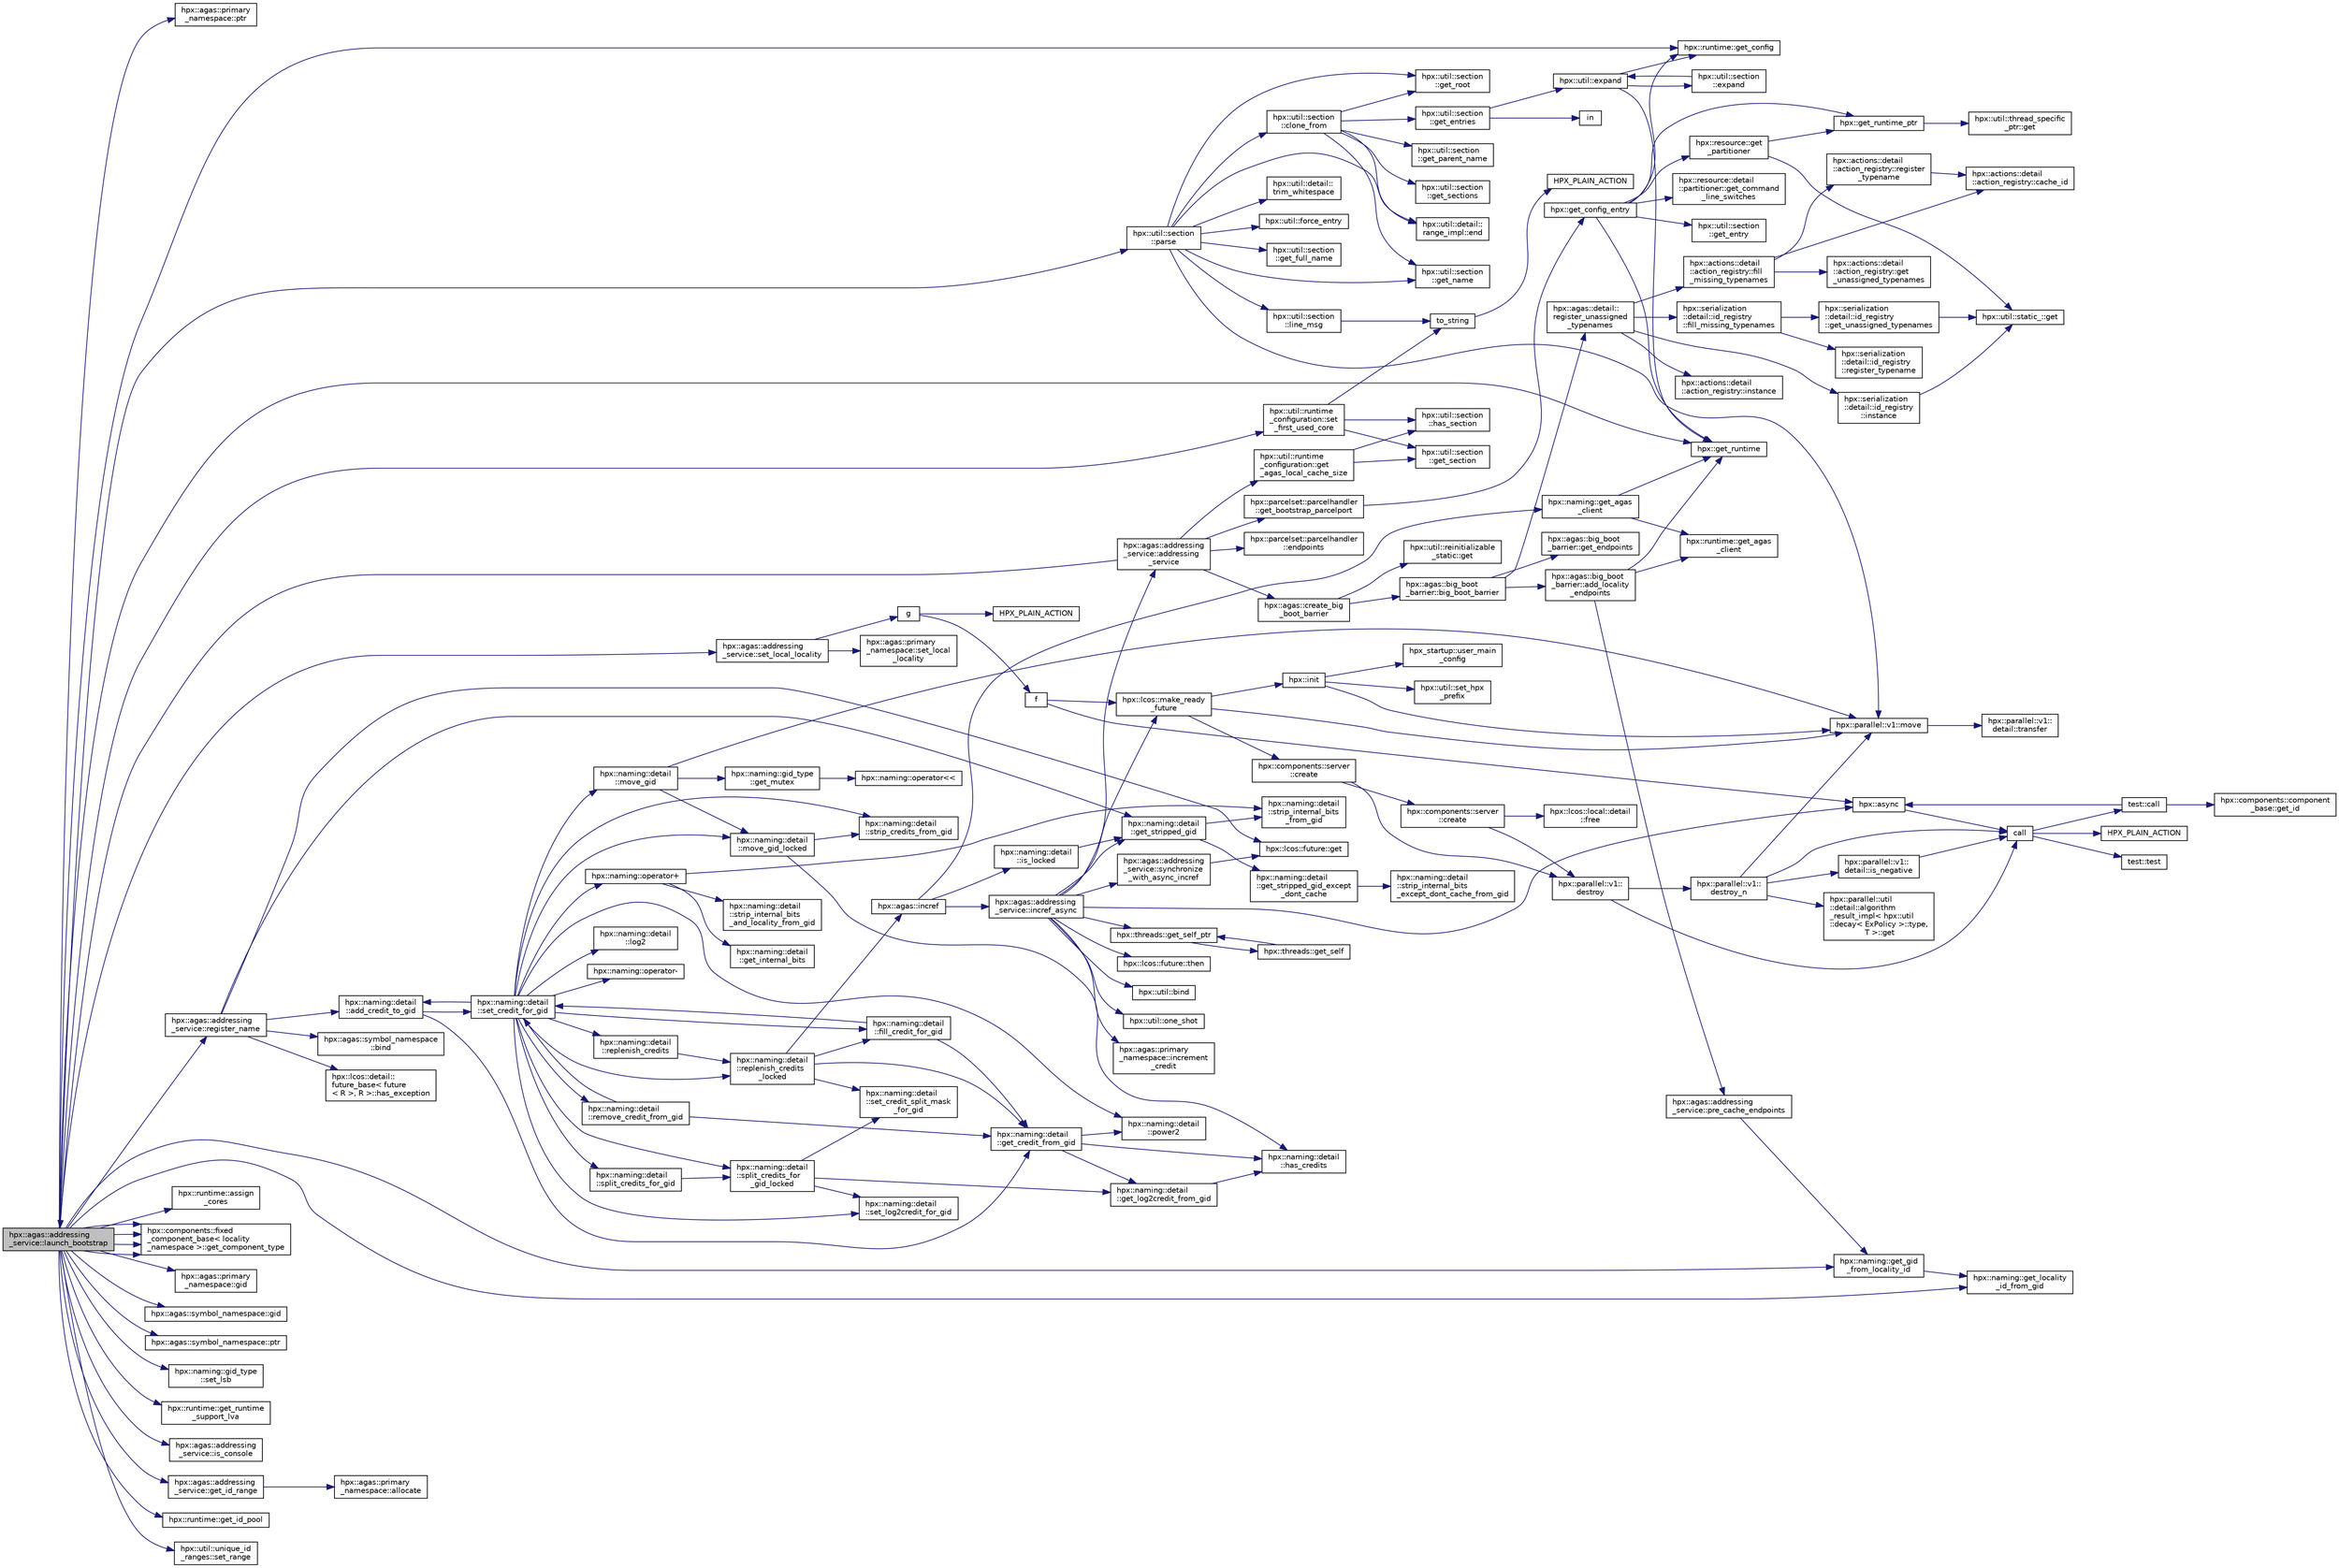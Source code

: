 digraph "hpx::agas::addressing_service::launch_bootstrap"
{
  edge [fontname="Helvetica",fontsize="10",labelfontname="Helvetica",labelfontsize="10"];
  node [fontname="Helvetica",fontsize="10",shape=record];
  rankdir="LR";
  Node4819 [label="hpx::agas::addressing\l_service::launch_bootstrap",height=0.2,width=0.4,color="black", fillcolor="grey75", style="filled", fontcolor="black"];
  Node4819 -> Node4820 [color="midnightblue",fontsize="10",style="solid",fontname="Helvetica"];
  Node4820 [label="hpx::agas::primary\l_namespace::ptr",height=0.2,width=0.4,color="black", fillcolor="white", style="filled",URL="$d1/d43/structhpx_1_1agas_1_1primary__namespace.html#a977601f2c79f10b3aef3db56fb3aad0d"];
  Node4819 -> Node4821 [color="midnightblue",fontsize="10",style="solid",fontname="Helvetica"];
  Node4821 [label="hpx::get_runtime",height=0.2,width=0.4,color="black", fillcolor="white", style="filled",URL="$d8/d83/namespacehpx.html#aef902cc6c7dd3b9fbadf34d1e850a070"];
  Node4819 -> Node4822 [color="midnightblue",fontsize="10",style="solid",fontname="Helvetica"];
  Node4822 [label="hpx::naming::get_gid\l_from_locality_id",height=0.2,width=0.4,color="black", fillcolor="white", style="filled",URL="$d4/dc9/namespacehpx_1_1naming.html#ae50a3ecdb5854b6a25a556ebc9830541"];
  Node4822 -> Node4823 [color="midnightblue",fontsize="10",style="solid",fontname="Helvetica"];
  Node4823 [label="hpx::naming::get_locality\l_id_from_gid",height=0.2,width=0.4,color="black", fillcolor="white", style="filled",URL="$d4/dc9/namespacehpx_1_1naming.html#a7fd43037784560bd04fda9b49e33529f"];
  Node4819 -> Node4824 [color="midnightblue",fontsize="10",style="solid",fontname="Helvetica"];
  Node4824 [label="hpx::agas::addressing\l_service::set_local_locality",height=0.2,width=0.4,color="black", fillcolor="white", style="filled",URL="$db/d58/structhpx_1_1agas_1_1addressing__service.html#a262a9982f31caacd5c605b643f2cc081"];
  Node4824 -> Node4825 [color="midnightblue",fontsize="10",style="solid",fontname="Helvetica"];
  Node4825 [label="g",height=0.2,width=0.4,color="black", fillcolor="white", style="filled",URL="$da/d17/cxx11__noexcept_8cpp.html#a96f5ebe659f57f5faa7343c54f8ea39a"];
  Node4825 -> Node4826 [color="midnightblue",fontsize="10",style="solid",fontname="Helvetica"];
  Node4826 [label="f",height=0.2,width=0.4,color="black", fillcolor="white", style="filled",URL="$d4/d13/async__unwrap__1037_8cpp.html#a02a6b0b4f77af9f69a841dc8262b0cd0"];
  Node4826 -> Node4827 [color="midnightblue",fontsize="10",style="solid",fontname="Helvetica"];
  Node4827 [label="hpx::async",height=0.2,width=0.4,color="black", fillcolor="white", style="filled",URL="$d8/d83/namespacehpx.html#acb7d8e37b73b823956ce144f9a57eaa4"];
  Node4827 -> Node4828 [color="midnightblue",fontsize="10",style="solid",fontname="Helvetica"];
  Node4828 [label="call",height=0.2,width=0.4,color="black", fillcolor="white", style="filled",URL="$d2/d67/promise__1620_8cpp.html#a58357f0b82bc761e1d0b9091ed563a70"];
  Node4828 -> Node4829 [color="midnightblue",fontsize="10",style="solid",fontname="Helvetica"];
  Node4829 [label="test::test",height=0.2,width=0.4,color="black", fillcolor="white", style="filled",URL="$d8/d89/structtest.html#ab42d5ece712d716b04cb3f686f297a26"];
  Node4828 -> Node4830 [color="midnightblue",fontsize="10",style="solid",fontname="Helvetica"];
  Node4830 [label="HPX_PLAIN_ACTION",height=0.2,width=0.4,color="black", fillcolor="white", style="filled",URL="$d2/d67/promise__1620_8cpp.html#ab96aab827a4b1fcaf66cfe0ba83fef23"];
  Node4828 -> Node4831 [color="midnightblue",fontsize="10",style="solid",fontname="Helvetica"];
  Node4831 [label="test::call",height=0.2,width=0.4,color="black", fillcolor="white", style="filled",URL="$d8/d89/structtest.html#aeb29e7ed6518b9426ccf1344c52620ae"];
  Node4831 -> Node4827 [color="midnightblue",fontsize="10",style="solid",fontname="Helvetica"];
  Node4831 -> Node4832 [color="midnightblue",fontsize="10",style="solid",fontname="Helvetica"];
  Node4832 [label="hpx::components::component\l_base::get_id",height=0.2,width=0.4,color="black", fillcolor="white", style="filled",URL="$d2/de6/classhpx_1_1components_1_1component__base.html#a4c8fd93514039bdf01c48d66d82b19cd"];
  Node4826 -> Node4833 [color="midnightblue",fontsize="10",style="solid",fontname="Helvetica"];
  Node4833 [label="hpx::lcos::make_ready\l_future",height=0.2,width=0.4,color="black", fillcolor="white", style="filled",URL="$d2/dc9/namespacehpx_1_1lcos.html#a42997564ddfde91d475b8a2cea8f53e4"];
  Node4833 -> Node4834 [color="midnightblue",fontsize="10",style="solid",fontname="Helvetica"];
  Node4834 [label="hpx::init",height=0.2,width=0.4,color="black", fillcolor="white", style="filled",URL="$d8/d83/namespacehpx.html#a3c694ea960b47c56b33351ba16e3d76b",tooltip="Main entry point for launching the HPX runtime system. "];
  Node4834 -> Node4835 [color="midnightblue",fontsize="10",style="solid",fontname="Helvetica"];
  Node4835 [label="hpx::util::set_hpx\l_prefix",height=0.2,width=0.4,color="black", fillcolor="white", style="filled",URL="$df/dad/namespacehpx_1_1util.html#ae40a23c1ba0a48d9304dcf717a95793e"];
  Node4834 -> Node4836 [color="midnightblue",fontsize="10",style="solid",fontname="Helvetica"];
  Node4836 [label="hpx_startup::user_main\l_config",height=0.2,width=0.4,color="black", fillcolor="white", style="filled",URL="$d3/dd2/namespacehpx__startup.html#aaac571d88bd3912a4225a23eb3261637"];
  Node4834 -> Node4837 [color="midnightblue",fontsize="10",style="solid",fontname="Helvetica"];
  Node4837 [label="hpx::parallel::v1::move",height=0.2,width=0.4,color="black", fillcolor="white", style="filled",URL="$db/db9/namespacehpx_1_1parallel_1_1v1.html#aa7c4ede081ce786c9d1eb1adff495cfc"];
  Node4837 -> Node4838 [color="midnightblue",fontsize="10",style="solid",fontname="Helvetica"];
  Node4838 [label="hpx::parallel::v1::\ldetail::transfer",height=0.2,width=0.4,color="black", fillcolor="white", style="filled",URL="$d2/ddd/namespacehpx_1_1parallel_1_1v1_1_1detail.html#ab1b56a05e1885ca7cc7ffa1804dd2f3c"];
  Node4833 -> Node4839 [color="midnightblue",fontsize="10",style="solid",fontname="Helvetica"];
  Node4839 [label="hpx::components::server\l::create",height=0.2,width=0.4,color="black", fillcolor="white", style="filled",URL="$d2/da2/namespacehpx_1_1components_1_1server.html#ac776c89f3d68ceb910e8cee9fa937ab4",tooltip="Create arrays of components using their default constructor. "];
  Node4839 -> Node4840 [color="midnightblue",fontsize="10",style="solid",fontname="Helvetica"];
  Node4840 [label="hpx::components::server\l::create",height=0.2,width=0.4,color="black", fillcolor="white", style="filled",URL="$d2/da2/namespacehpx_1_1components_1_1server.html#a77d26de181c97b444565e230577981bd"];
  Node4840 -> Node4841 [color="midnightblue",fontsize="10",style="solid",fontname="Helvetica"];
  Node4841 [label="hpx::lcos::local::detail\l::free",height=0.2,width=0.4,color="black", fillcolor="white", style="filled",URL="$d4/dcb/namespacehpx_1_1lcos_1_1local_1_1detail.html#a55a940f019734e9bb045dc123cd80e48"];
  Node4840 -> Node4842 [color="midnightblue",fontsize="10",style="solid",fontname="Helvetica"];
  Node4842 [label="hpx::parallel::v1::\ldestroy",height=0.2,width=0.4,color="black", fillcolor="white", style="filled",URL="$db/db9/namespacehpx_1_1parallel_1_1v1.html#acf303558375048e8a7cc9a2c2e09477f"];
  Node4842 -> Node4828 [color="midnightblue",fontsize="10",style="solid",fontname="Helvetica"];
  Node4842 -> Node4843 [color="midnightblue",fontsize="10",style="solid",fontname="Helvetica"];
  Node4843 [label="hpx::parallel::v1::\ldestroy_n",height=0.2,width=0.4,color="black", fillcolor="white", style="filled",URL="$db/db9/namespacehpx_1_1parallel_1_1v1.html#a71d0691132a300690163f5636bcd5bd3"];
  Node4843 -> Node4844 [color="midnightblue",fontsize="10",style="solid",fontname="Helvetica"];
  Node4844 [label="hpx::parallel::v1::\ldetail::is_negative",height=0.2,width=0.4,color="black", fillcolor="white", style="filled",URL="$d2/ddd/namespacehpx_1_1parallel_1_1v1_1_1detail.html#adf2e40fc4b20ad0fd442ee3118a4d527"];
  Node4844 -> Node4828 [color="midnightblue",fontsize="10",style="solid",fontname="Helvetica"];
  Node4843 -> Node4845 [color="midnightblue",fontsize="10",style="solid",fontname="Helvetica"];
  Node4845 [label="hpx::parallel::util\l::detail::algorithm\l_result_impl\< hpx::util\l::decay\< ExPolicy \>::type,\l T \>::get",height=0.2,width=0.4,color="black", fillcolor="white", style="filled",URL="$d2/d42/structhpx_1_1parallel_1_1util_1_1detail_1_1algorithm__result__impl.html#ab5b051e8ec74eff5e0e62fd63f5d377e"];
  Node4843 -> Node4837 [color="midnightblue",fontsize="10",style="solid",fontname="Helvetica"];
  Node4843 -> Node4828 [color="midnightblue",fontsize="10",style="solid",fontname="Helvetica"];
  Node4839 -> Node4842 [color="midnightblue",fontsize="10",style="solid",fontname="Helvetica"];
  Node4833 -> Node4837 [color="midnightblue",fontsize="10",style="solid",fontname="Helvetica"];
  Node4825 -> Node4846 [color="midnightblue",fontsize="10",style="solid",fontname="Helvetica"];
  Node4846 [label="HPX_PLAIN_ACTION",height=0.2,width=0.4,color="black", fillcolor="white", style="filled",URL="$d4/d13/async__unwrap__1037_8cpp.html#ab5991a65409f0229f564e4935bd7b979"];
  Node4824 -> Node4847 [color="midnightblue",fontsize="10",style="solid",fontname="Helvetica"];
  Node4847 [label="hpx::agas::primary\l_namespace::set_local\l_locality",height=0.2,width=0.4,color="black", fillcolor="white", style="filled",URL="$d1/d43/structhpx_1_1agas_1_1primary__namespace.html#aef9509edfa957ff39e62a2963e7307a9"];
  Node4819 -> Node4848 [color="midnightblue",fontsize="10",style="solid",fontname="Helvetica"];
  Node4848 [label="hpx::runtime::assign\l_cores",height=0.2,width=0.4,color="black", fillcolor="white", style="filled",URL="$d0/d7b/classhpx_1_1runtime.html#ad18888b79a4c00c211acb866abf8c750"];
  Node4819 -> Node4849 [color="midnightblue",fontsize="10",style="solid",fontname="Helvetica"];
  Node4849 [label="hpx::runtime::get_config",height=0.2,width=0.4,color="black", fillcolor="white", style="filled",URL="$d0/d7b/classhpx_1_1runtime.html#a0bfe0241e54b1fe1dd4ec181d944de43",tooltip="access configuration information "];
  Node4819 -> Node4850 [color="midnightblue",fontsize="10",style="solid",fontname="Helvetica"];
  Node4850 [label="hpx::util::runtime\l_configuration::set\l_first_used_core",height=0.2,width=0.4,color="black", fillcolor="white", style="filled",URL="$d8/d70/classhpx_1_1util_1_1runtime__configuration.html#af1c585ee36a9c0503a013faaa08ad398"];
  Node4850 -> Node4851 [color="midnightblue",fontsize="10",style="solid",fontname="Helvetica"];
  Node4851 [label="hpx::util::section\l::has_section",height=0.2,width=0.4,color="black", fillcolor="white", style="filled",URL="$dd/de4/classhpx_1_1util_1_1section.html#a2ef0091925e5c2e3fda235bff644cdb4"];
  Node4850 -> Node4852 [color="midnightblue",fontsize="10",style="solid",fontname="Helvetica"];
  Node4852 [label="hpx::util::section\l::get_section",height=0.2,width=0.4,color="black", fillcolor="white", style="filled",URL="$dd/de4/classhpx_1_1util_1_1section.html#a3506cc01fb5453b2176f4747352c5517"];
  Node4850 -> Node4853 [color="midnightblue",fontsize="10",style="solid",fontname="Helvetica"];
  Node4853 [label="to_string",height=0.2,width=0.4,color="black", fillcolor="white", style="filled",URL="$d4/d2c/make__continuation__1615_8cpp.html#acbdae3e81403e1ffc527c18dc1cd51dd"];
  Node4853 -> Node4854 [color="midnightblue",fontsize="10",style="solid",fontname="Helvetica"];
  Node4854 [label="HPX_PLAIN_ACTION",height=0.2,width=0.4,color="black", fillcolor="white", style="filled",URL="$d4/d2c/make__continuation__1615_8cpp.html#a8b2f8a7c58b490fcb1260f36bac46541"];
  Node4819 -> Node4855 [color="midnightblue",fontsize="10",style="solid",fontname="Helvetica"];
  Node4855 [label="hpx::components::fixed\l_component_base\< locality\l_namespace \>::get_component_type",height=0.2,width=0.4,color="black", fillcolor="white", style="filled",URL="$df/dfd/classhpx_1_1components_1_1fixed__component__base.html#aa87dbc5aad4f2ee3f9b8f62c6981a8c2"];
  Node4819 -> Node4856 [color="midnightblue",fontsize="10",style="solid",fontname="Helvetica"];
  Node4856 [label="hpx::agas::primary\l_namespace::gid",height=0.2,width=0.4,color="black", fillcolor="white", style="filled",URL="$d1/d43/structhpx_1_1agas_1_1primary__namespace.html#ab38b0457e706d37af52f1535877a5bfd"];
  Node4819 -> Node4855 [color="midnightblue",fontsize="10",style="solid",fontname="Helvetica"];
  Node4819 -> Node4855 [color="midnightblue",fontsize="10",style="solid",fontname="Helvetica"];
  Node4819 -> Node4857 [color="midnightblue",fontsize="10",style="solid",fontname="Helvetica"];
  Node4857 [label="hpx::agas::symbol_namespace::gid",height=0.2,width=0.4,color="black", fillcolor="white", style="filled",URL="$dd/d5e/structhpx_1_1agas_1_1symbol__namespace.html#a4b63b0ff1b7963554cbf5b8073529d53"];
  Node4819 -> Node4855 [color="midnightblue",fontsize="10",style="solid",fontname="Helvetica"];
  Node4819 -> Node4858 [color="midnightblue",fontsize="10",style="solid",fontname="Helvetica"];
  Node4858 [label="hpx::agas::symbol_namespace::ptr",height=0.2,width=0.4,color="black", fillcolor="white", style="filled",URL="$dd/d5e/structhpx_1_1agas_1_1symbol__namespace.html#a67e372d006c4c3a2a3d09640c51ccff4"];
  Node4819 -> Node4859 [color="midnightblue",fontsize="10",style="solid",fontname="Helvetica"];
  Node4859 [label="hpx::util::section\l::parse",height=0.2,width=0.4,color="black", fillcolor="white", style="filled",URL="$dd/de4/classhpx_1_1util_1_1section.html#ace8045f12ef654c88b68a2dfb0788cbd"];
  Node4859 -> Node4860 [color="midnightblue",fontsize="10",style="solid",fontname="Helvetica"];
  Node4860 [label="hpx::util::detail::\lrange_impl::end",height=0.2,width=0.4,color="black", fillcolor="white", style="filled",URL="$d4/d4a/namespacehpx_1_1util_1_1detail_1_1range__impl.html#afb2ea48b0902f52ee4d8b764807b4316"];
  Node4859 -> Node4861 [color="midnightblue",fontsize="10",style="solid",fontname="Helvetica"];
  Node4861 [label="hpx::util::detail::\ltrim_whitespace",height=0.2,width=0.4,color="black", fillcolor="white", style="filled",URL="$d2/d8e/namespacehpx_1_1util_1_1detail.html#a349c290c57fa761e4e914aafa0023bef"];
  Node4859 -> Node4862 [color="midnightblue",fontsize="10",style="solid",fontname="Helvetica"];
  Node4862 [label="hpx::util::section\l::line_msg",height=0.2,width=0.4,color="black", fillcolor="white", style="filled",URL="$dd/de4/classhpx_1_1util_1_1section.html#afcaf894b8e854536369e648038878185"];
  Node4862 -> Node4853 [color="midnightblue",fontsize="10",style="solid",fontname="Helvetica"];
  Node4859 -> Node4863 [color="midnightblue",fontsize="10",style="solid",fontname="Helvetica"];
  Node4863 [label="hpx::util::force_entry",height=0.2,width=0.4,color="black", fillcolor="white", style="filled",URL="$df/dad/namespacehpx_1_1util.html#a36f05768f2fe4d204964258716634913"];
  Node4859 -> Node4864 [color="midnightblue",fontsize="10",style="solid",fontname="Helvetica"];
  Node4864 [label="hpx::util::section\l::get_full_name",height=0.2,width=0.4,color="black", fillcolor="white", style="filled",URL="$dd/de4/classhpx_1_1util_1_1section.html#a23dfffaedaa34d9c8273410af900cbff"];
  Node4859 -> Node4865 [color="midnightblue",fontsize="10",style="solid",fontname="Helvetica"];
  Node4865 [label="hpx::util::section\l::clone_from",height=0.2,width=0.4,color="black", fillcolor="white", style="filled",URL="$dd/de4/classhpx_1_1util_1_1section.html#ac563c9cfea4ab359e599357ab775e835"];
  Node4865 -> Node4866 [color="midnightblue",fontsize="10",style="solid",fontname="Helvetica"];
  Node4866 [label="hpx::util::section\l::get_parent_name",height=0.2,width=0.4,color="black", fillcolor="white", style="filled",URL="$dd/de4/classhpx_1_1util_1_1section.html#ad103bdfb0f1d7b70a9d7a93948adc30b"];
  Node4865 -> Node4867 [color="midnightblue",fontsize="10",style="solid",fontname="Helvetica"];
  Node4867 [label="hpx::util::section\l::get_name",height=0.2,width=0.4,color="black", fillcolor="white", style="filled",URL="$dd/de4/classhpx_1_1util_1_1section.html#afbd1ab5fee15d3956ef7fba8f1966e02"];
  Node4865 -> Node4868 [color="midnightblue",fontsize="10",style="solid",fontname="Helvetica"];
  Node4868 [label="hpx::util::section\l::get_entries",height=0.2,width=0.4,color="black", fillcolor="white", style="filled",URL="$dd/de4/classhpx_1_1util_1_1section.html#a2947f576b972863e45bbcf97a14c720e"];
  Node4868 -> Node4869 [color="midnightblue",fontsize="10",style="solid",fontname="Helvetica"];
  Node4869 [label="hpx::util::expand",height=0.2,width=0.4,color="black", fillcolor="white", style="filled",URL="$df/dad/namespacehpx_1_1util.html#ac476e97ca5c1dec44106cb68a534ea22"];
  Node4869 -> Node4821 [color="midnightblue",fontsize="10",style="solid",fontname="Helvetica"];
  Node4869 -> Node4849 [color="midnightblue",fontsize="10",style="solid",fontname="Helvetica"];
  Node4869 -> Node4870 [color="midnightblue",fontsize="10",style="solid",fontname="Helvetica"];
  Node4870 [label="hpx::util::section\l::expand",height=0.2,width=0.4,color="black", fillcolor="white", style="filled",URL="$dd/de4/classhpx_1_1util_1_1section.html#aeee54430eca7e62d11765c45d1c58420"];
  Node4870 -> Node4869 [color="midnightblue",fontsize="10",style="solid",fontname="Helvetica"];
  Node4868 -> Node4871 [color="midnightblue",fontsize="10",style="solid",fontname="Helvetica"];
  Node4871 [label="in",height=0.2,width=0.4,color="black", fillcolor="white", style="filled",URL="$d5/dd8/any__serialization_8cpp.html#a050ffb438bad49c53a9fffc8fff5bff9"];
  Node4865 -> Node4860 [color="midnightblue",fontsize="10",style="solid",fontname="Helvetica"];
  Node4865 -> Node4872 [color="midnightblue",fontsize="10",style="solid",fontname="Helvetica"];
  Node4872 [label="hpx::util::section\l::get_sections",height=0.2,width=0.4,color="black", fillcolor="white", style="filled",URL="$dd/de4/classhpx_1_1util_1_1section.html#a6b2173349a087e0677d76ac09eb548f8"];
  Node4865 -> Node4873 [color="midnightblue",fontsize="10",style="solid",fontname="Helvetica"];
  Node4873 [label="hpx::util::section\l::get_root",height=0.2,width=0.4,color="black", fillcolor="white", style="filled",URL="$dd/de4/classhpx_1_1util_1_1section.html#a099b4f01861585dea488caf08fe4069b"];
  Node4859 -> Node4873 [color="midnightblue",fontsize="10",style="solid",fontname="Helvetica"];
  Node4859 -> Node4867 [color="midnightblue",fontsize="10",style="solid",fontname="Helvetica"];
  Node4859 -> Node4837 [color="midnightblue",fontsize="10",style="solid",fontname="Helvetica"];
  Node4819 -> Node4823 [color="midnightblue",fontsize="10",style="solid",fontname="Helvetica"];
  Node4819 -> Node4874 [color="midnightblue",fontsize="10",style="solid",fontname="Helvetica"];
  Node4874 [label="hpx::naming::gid_type\l::set_lsb",height=0.2,width=0.4,color="black", fillcolor="white", style="filled",URL="$d3/d67/structhpx_1_1naming_1_1gid__type.html#aa0e0758f7852bace6a58c84eacae4ddc"];
  Node4819 -> Node4875 [color="midnightblue",fontsize="10",style="solid",fontname="Helvetica"];
  Node4875 [label="hpx::runtime::get_runtime\l_support_lva",height=0.2,width=0.4,color="black", fillcolor="white", style="filled",URL="$d0/d7b/classhpx_1_1runtime.html#aa284ae9894186555459b37cef96ab1f2"];
  Node4819 -> Node4876 [color="midnightblue",fontsize="10",style="solid",fontname="Helvetica"];
  Node4876 [label="hpx::agas::addressing\l_service::register_name",height=0.2,width=0.4,color="black", fillcolor="white", style="filled",URL="$db/d58/structhpx_1_1agas_1_1addressing__service.html#a5929d7fd681a5ed692bfbeaa503fc32d",tooltip="Register a global name with a global address (id) "];
  Node4876 -> Node4877 [color="midnightblue",fontsize="10",style="solid",fontname="Helvetica"];
  Node4877 [label="hpx::agas::symbol_namespace\l::bind",height=0.2,width=0.4,color="black", fillcolor="white", style="filled",URL="$dd/d5e/structhpx_1_1agas_1_1symbol__namespace.html#a4c5b21f70ae191ad0169fe5ac06de532"];
  Node4876 -> Node4878 [color="midnightblue",fontsize="10",style="solid",fontname="Helvetica"];
  Node4878 [label="hpx::naming::detail\l::get_stripped_gid",height=0.2,width=0.4,color="black", fillcolor="white", style="filled",URL="$d5/d18/namespacehpx_1_1naming_1_1detail.html#ad3a849cb7ebd5dccf9aefadccc21dd89"];
  Node4878 -> Node4879 [color="midnightblue",fontsize="10",style="solid",fontname="Helvetica"];
  Node4879 [label="hpx::naming::detail\l::strip_internal_bits\l_from_gid",height=0.2,width=0.4,color="black", fillcolor="white", style="filled",URL="$d5/d18/namespacehpx_1_1naming_1_1detail.html#a95cca4d4bc82a9da3e804b225b03dfaf"];
  Node4878 -> Node4880 [color="midnightblue",fontsize="10",style="solid",fontname="Helvetica"];
  Node4880 [label="hpx::naming::detail\l::get_stripped_gid_except\l_dont_cache",height=0.2,width=0.4,color="black", fillcolor="white", style="filled",URL="$d5/d18/namespacehpx_1_1naming_1_1detail.html#a1ab848588112d0f7fac377a15692c9cc"];
  Node4880 -> Node4881 [color="midnightblue",fontsize="10",style="solid",fontname="Helvetica"];
  Node4881 [label="hpx::naming::detail\l::strip_internal_bits\l_except_dont_cache_from_gid",height=0.2,width=0.4,color="black", fillcolor="white", style="filled",URL="$d5/d18/namespacehpx_1_1naming_1_1detail.html#aabeb51a92376c6bfb9cf31bf9ff0c4cc"];
  Node4876 -> Node4882 [color="midnightblue",fontsize="10",style="solid",fontname="Helvetica"];
  Node4882 [label="hpx::lcos::detail::\lfuture_base\< future\l\< R \>, R \>::has_exception",height=0.2,width=0.4,color="black", fillcolor="white", style="filled",URL="$d5/dd7/classhpx_1_1lcos_1_1detail_1_1future__base.html#aa95b01f70ad95706ae420ff1db2e5b99"];
  Node4876 -> Node4883 [color="midnightblue",fontsize="10",style="solid",fontname="Helvetica"];
  Node4883 [label="hpx::lcos::future::get",height=0.2,width=0.4,color="black", fillcolor="white", style="filled",URL="$d0/d33/classhpx_1_1lcos_1_1future.html#a8c28269486d5620ac48af349f17bb41c"];
  Node4876 -> Node4884 [color="midnightblue",fontsize="10",style="solid",fontname="Helvetica"];
  Node4884 [label="hpx::naming::detail\l::add_credit_to_gid",height=0.2,width=0.4,color="black", fillcolor="white", style="filled",URL="$d5/d18/namespacehpx_1_1naming_1_1detail.html#ab13848a91587535a393be4def980e832"];
  Node4884 -> Node4885 [color="midnightblue",fontsize="10",style="solid",fontname="Helvetica"];
  Node4885 [label="hpx::naming::detail\l::get_credit_from_gid",height=0.2,width=0.4,color="black", fillcolor="white", style="filled",URL="$d5/d18/namespacehpx_1_1naming_1_1detail.html#ae3d27efe8c838d79e29020ed7c9fa25f"];
  Node4885 -> Node4886 [color="midnightblue",fontsize="10",style="solid",fontname="Helvetica"];
  Node4886 [label="hpx::naming::detail\l::has_credits",height=0.2,width=0.4,color="black", fillcolor="white", style="filled",URL="$d5/d18/namespacehpx_1_1naming_1_1detail.html#afb823cf706d95f298c25af22fe39653b"];
  Node4885 -> Node4887 [color="midnightblue",fontsize="10",style="solid",fontname="Helvetica"];
  Node4887 [label="hpx::naming::detail\l::power2",height=0.2,width=0.4,color="black", fillcolor="white", style="filled",URL="$d5/d18/namespacehpx_1_1naming_1_1detail.html#a084e318ac378f38778c0696da8cbdaac"];
  Node4885 -> Node4888 [color="midnightblue",fontsize="10",style="solid",fontname="Helvetica"];
  Node4888 [label="hpx::naming::detail\l::get_log2credit_from_gid",height=0.2,width=0.4,color="black", fillcolor="white", style="filled",URL="$d5/d18/namespacehpx_1_1naming_1_1detail.html#a65b5a75f9576e0c15d372d20f0ed37d0"];
  Node4888 -> Node4886 [color="midnightblue",fontsize="10",style="solid",fontname="Helvetica"];
  Node4884 -> Node4889 [color="midnightblue",fontsize="10",style="solid",fontname="Helvetica"];
  Node4889 [label="hpx::naming::detail\l::set_credit_for_gid",height=0.2,width=0.4,color="black", fillcolor="white", style="filled",URL="$d5/d18/namespacehpx_1_1naming_1_1detail.html#a87703193ff814a4e1c912e98e655ec51"];
  Node4889 -> Node4890 [color="midnightblue",fontsize="10",style="solid",fontname="Helvetica"];
  Node4890 [label="hpx::naming::detail\l::log2",height=0.2,width=0.4,color="black", fillcolor="white", style="filled",URL="$d5/d18/namespacehpx_1_1naming_1_1detail.html#a10b972e46f78f4f24d7843d6f8554b5b"];
  Node4889 -> Node4887 [color="midnightblue",fontsize="10",style="solid",fontname="Helvetica"];
  Node4889 -> Node4891 [color="midnightblue",fontsize="10",style="solid",fontname="Helvetica"];
  Node4891 [label="hpx::naming::detail\l::set_log2credit_for_gid",height=0.2,width=0.4,color="black", fillcolor="white", style="filled",URL="$d5/d18/namespacehpx_1_1naming_1_1detail.html#ac466e44115ff62134192cea0735b147e"];
  Node4889 -> Node4892 [color="midnightblue",fontsize="10",style="solid",fontname="Helvetica"];
  Node4892 [label="hpx::naming::detail\l::strip_credits_from_gid",height=0.2,width=0.4,color="black", fillcolor="white", style="filled",URL="$d5/d18/namespacehpx_1_1naming_1_1detail.html#a422b12b60e5f7844b224dd68cf8cae8e"];
  Node4889 -> Node4884 [color="midnightblue",fontsize="10",style="solid",fontname="Helvetica"];
  Node4889 -> Node4893 [color="midnightblue",fontsize="10",style="solid",fontname="Helvetica"];
  Node4893 [label="hpx::naming::detail\l::remove_credit_from_gid",height=0.2,width=0.4,color="black", fillcolor="white", style="filled",URL="$d5/d18/namespacehpx_1_1naming_1_1detail.html#a3ccb4b028c2c757c0fabdfe58ac07e47"];
  Node4893 -> Node4885 [color="midnightblue",fontsize="10",style="solid",fontname="Helvetica"];
  Node4893 -> Node4889 [color="midnightblue",fontsize="10",style="solid",fontname="Helvetica"];
  Node4889 -> Node4894 [color="midnightblue",fontsize="10",style="solid",fontname="Helvetica"];
  Node4894 [label="hpx::naming::detail\l::fill_credit_for_gid",height=0.2,width=0.4,color="black", fillcolor="white", style="filled",URL="$d5/d18/namespacehpx_1_1naming_1_1detail.html#a3ec890e6a5b5c8fbd21b11dfe7e50352"];
  Node4894 -> Node4885 [color="midnightblue",fontsize="10",style="solid",fontname="Helvetica"];
  Node4894 -> Node4889 [color="midnightblue",fontsize="10",style="solid",fontname="Helvetica"];
  Node4889 -> Node4895 [color="midnightblue",fontsize="10",style="solid",fontname="Helvetica"];
  Node4895 [label="hpx::naming::detail\l::move_gid",height=0.2,width=0.4,color="black", fillcolor="white", style="filled",URL="$d5/d18/namespacehpx_1_1naming_1_1detail.html#aade6b5eb4f9361377b0a427cd8bffdca"];
  Node4895 -> Node4896 [color="midnightblue",fontsize="10",style="solid",fontname="Helvetica"];
  Node4896 [label="hpx::naming::gid_type\l::get_mutex",height=0.2,width=0.4,color="black", fillcolor="white", style="filled",URL="$d3/d67/structhpx_1_1naming_1_1gid__type.html#a25f1f7d247b4ec6e77e577400bbbc18f"];
  Node4896 -> Node4897 [color="midnightblue",fontsize="10",style="solid",fontname="Helvetica"];
  Node4897 [label="hpx::naming::operator\<\<",height=0.2,width=0.4,color="black", fillcolor="white", style="filled",URL="$d4/dc9/namespacehpx_1_1naming.html#ad9103d927583be9fcc218e045ad2a6e6"];
  Node4895 -> Node4898 [color="midnightblue",fontsize="10",style="solid",fontname="Helvetica"];
  Node4898 [label="hpx::naming::detail\l::move_gid_locked",height=0.2,width=0.4,color="black", fillcolor="white", style="filled",URL="$d5/d18/namespacehpx_1_1naming_1_1detail.html#ade50f3a7ea7970594a107017d9781f45"];
  Node4898 -> Node4886 [color="midnightblue",fontsize="10",style="solid",fontname="Helvetica"];
  Node4898 -> Node4892 [color="midnightblue",fontsize="10",style="solid",fontname="Helvetica"];
  Node4895 -> Node4837 [color="midnightblue",fontsize="10",style="solid",fontname="Helvetica"];
  Node4889 -> Node4898 [color="midnightblue",fontsize="10",style="solid",fontname="Helvetica"];
  Node4889 -> Node4899 [color="midnightblue",fontsize="10",style="solid",fontname="Helvetica"];
  Node4899 [label="hpx::naming::detail\l::replenish_credits",height=0.2,width=0.4,color="black", fillcolor="white", style="filled",URL="$d5/d18/namespacehpx_1_1naming_1_1detail.html#aab806d937bd01894af129d3d3cbb22f4"];
  Node4899 -> Node4900 [color="midnightblue",fontsize="10",style="solid",fontname="Helvetica"];
  Node4900 [label="hpx::naming::detail\l::replenish_credits\l_locked",height=0.2,width=0.4,color="black", fillcolor="white", style="filled",URL="$d5/d18/namespacehpx_1_1naming_1_1detail.html#a011ed4fa9a2f4d4319adc54943fa03d6"];
  Node4900 -> Node4885 [color="midnightblue",fontsize="10",style="solid",fontname="Helvetica"];
  Node4900 -> Node4894 [color="midnightblue",fontsize="10",style="solid",fontname="Helvetica"];
  Node4900 -> Node4901 [color="midnightblue",fontsize="10",style="solid",fontname="Helvetica"];
  Node4901 [label="hpx::naming::detail\l::set_credit_split_mask\l_for_gid",height=0.2,width=0.4,color="black", fillcolor="white", style="filled",URL="$d5/d18/namespacehpx_1_1naming_1_1detail.html#a514fb4fd603d267bd438c27ea2fb1e7d"];
  Node4900 -> Node4902 [color="midnightblue",fontsize="10",style="solid",fontname="Helvetica"];
  Node4902 [label="hpx::agas::incref",height=0.2,width=0.4,color="black", fillcolor="white", style="filled",URL="$dc/d54/namespacehpx_1_1agas.html#aad81d2ea721c1a5692e243ef07bf164f"];
  Node4902 -> Node4903 [color="midnightblue",fontsize="10",style="solid",fontname="Helvetica"];
  Node4903 [label="hpx::naming::detail\l::is_locked",height=0.2,width=0.4,color="black", fillcolor="white", style="filled",URL="$d5/d18/namespacehpx_1_1naming_1_1detail.html#a721ab5a11bd11a37b0c905ea3fe0a6d7"];
  Node4903 -> Node4878 [color="midnightblue",fontsize="10",style="solid",fontname="Helvetica"];
  Node4902 -> Node4904 [color="midnightblue",fontsize="10",style="solid",fontname="Helvetica"];
  Node4904 [label="hpx::naming::get_agas\l_client",height=0.2,width=0.4,color="black", fillcolor="white", style="filled",URL="$d4/dc9/namespacehpx_1_1naming.html#a0408fffd5d34b620712a801b0ae3b032"];
  Node4904 -> Node4821 [color="midnightblue",fontsize="10",style="solid",fontname="Helvetica"];
  Node4904 -> Node4905 [color="midnightblue",fontsize="10",style="solid",fontname="Helvetica"];
  Node4905 [label="hpx::runtime::get_agas\l_client",height=0.2,width=0.4,color="black", fillcolor="white", style="filled",URL="$d0/d7b/classhpx_1_1runtime.html#aeb5dddd30d6b9861669af8ad44d1a96a"];
  Node4902 -> Node4906 [color="midnightblue",fontsize="10",style="solid",fontname="Helvetica"];
  Node4906 [label="hpx::agas::addressing\l_service::incref_async",height=0.2,width=0.4,color="black", fillcolor="white", style="filled",URL="$db/d58/structhpx_1_1agas_1_1addressing__service.html#adae9df2634cf648f129f203c3678c1c1",tooltip="Increment the global reference count for the given id. "];
  Node4906 -> Node4878 [color="midnightblue",fontsize="10",style="solid",fontname="Helvetica"];
  Node4906 -> Node4907 [color="midnightblue",fontsize="10",style="solid",fontname="Helvetica"];
  Node4907 [label="hpx::threads::get_self_ptr",height=0.2,width=0.4,color="black", fillcolor="white", style="filled",URL="$d7/d28/namespacehpx_1_1threads.html#a22877ae347ad884cde3a51397dad6c53"];
  Node4907 -> Node4908 [color="midnightblue",fontsize="10",style="solid",fontname="Helvetica"];
  Node4908 [label="hpx::threads::get_self",height=0.2,width=0.4,color="black", fillcolor="white", style="filled",URL="$d7/d28/namespacehpx_1_1threads.html#a07daf4d6d29233f20d66d41ab7b5b8e8"];
  Node4908 -> Node4907 [color="midnightblue",fontsize="10",style="solid",fontname="Helvetica"];
  Node4906 -> Node4909 [color="midnightblue",fontsize="10",style="solid",fontname="Helvetica"];
  Node4909 [label="hpx::agas::addressing\l_service::addressing\l_service",height=0.2,width=0.4,color="black", fillcolor="white", style="filled",URL="$db/d58/structhpx_1_1agas_1_1addressing__service.html#a4cd885b12c530009f44f7372c197d54f"];
  Node4909 -> Node4910 [color="midnightblue",fontsize="10",style="solid",fontname="Helvetica"];
  Node4910 [label="hpx::util::runtime\l_configuration::get\l_agas_local_cache_size",height=0.2,width=0.4,color="black", fillcolor="white", style="filled",URL="$d8/d70/classhpx_1_1util_1_1runtime__configuration.html#a5fc409d10bc5e063fde7992fb2d8eefe"];
  Node4910 -> Node4851 [color="midnightblue",fontsize="10",style="solid",fontname="Helvetica"];
  Node4910 -> Node4852 [color="midnightblue",fontsize="10",style="solid",fontname="Helvetica"];
  Node4909 -> Node4911 [color="midnightblue",fontsize="10",style="solid",fontname="Helvetica"];
  Node4911 [label="hpx::parcelset::parcelhandler\l::get_bootstrap_parcelport",height=0.2,width=0.4,color="black", fillcolor="white", style="filled",URL="$d4/d2f/classhpx_1_1parcelset_1_1parcelhandler.html#aac412291f000080f2496f288b97b7859"];
  Node4911 -> Node4912 [color="midnightblue",fontsize="10",style="solid",fontname="Helvetica"];
  Node4912 [label="hpx::get_config_entry",height=0.2,width=0.4,color="black", fillcolor="white", style="filled",URL="$d8/d83/namespacehpx.html#a097240e6744bc8905f708932da401835",tooltip="Retrieve the string value of a configuration entry given by key. "];
  Node4912 -> Node4913 [color="midnightblue",fontsize="10",style="solid",fontname="Helvetica"];
  Node4913 [label="hpx::get_runtime_ptr",height=0.2,width=0.4,color="black", fillcolor="white", style="filled",URL="$d8/d83/namespacehpx.html#af29daf2bb3e01b4d6495a1742b6cce64"];
  Node4913 -> Node4914 [color="midnightblue",fontsize="10",style="solid",fontname="Helvetica"];
  Node4914 [label="hpx::util::thread_specific\l_ptr::get",height=0.2,width=0.4,color="black", fillcolor="white", style="filled",URL="$d4/d4c/structhpx_1_1util_1_1thread__specific__ptr.html#a3b27d8520710478aa41d1f74206bdba9"];
  Node4912 -> Node4821 [color="midnightblue",fontsize="10",style="solid",fontname="Helvetica"];
  Node4912 -> Node4849 [color="midnightblue",fontsize="10",style="solid",fontname="Helvetica"];
  Node4912 -> Node4915 [color="midnightblue",fontsize="10",style="solid",fontname="Helvetica"];
  Node4915 [label="hpx::util::section\l::get_entry",height=0.2,width=0.4,color="black", fillcolor="white", style="filled",URL="$dd/de4/classhpx_1_1util_1_1section.html#a02ac2ca2a4490347405dec03df46af88"];
  Node4912 -> Node4916 [color="midnightblue",fontsize="10",style="solid",fontname="Helvetica"];
  Node4916 [label="hpx::resource::get\l_partitioner",height=0.2,width=0.4,color="black", fillcolor="white", style="filled",URL="$dd/da5/namespacehpx_1_1resource.html#af91354c369d9a22a00581d6b6da7d0ee"];
  Node4916 -> Node4917 [color="midnightblue",fontsize="10",style="solid",fontname="Helvetica"];
  Node4917 [label="hpx::util::static_::get",height=0.2,width=0.4,color="black", fillcolor="white", style="filled",URL="$d3/dbb/structhpx_1_1util_1_1static__.html#a2967c633948a3bf17a3b5405ef5a8318"];
  Node4916 -> Node4913 [color="midnightblue",fontsize="10",style="solid",fontname="Helvetica"];
  Node4912 -> Node4918 [color="midnightblue",fontsize="10",style="solid",fontname="Helvetica"];
  Node4918 [label="hpx::resource::detail\l::partitioner::get_command\l_line_switches",height=0.2,width=0.4,color="black", fillcolor="white", style="filled",URL="$d0/dab/classhpx_1_1resource_1_1detail_1_1partitioner.html#a16fe01dd59b2c89bd556788b5713522e"];
  Node4909 -> Node4919 [color="midnightblue",fontsize="10",style="solid",fontname="Helvetica"];
  Node4919 [label="hpx::agas::create_big\l_boot_barrier",height=0.2,width=0.4,color="black", fillcolor="white", style="filled",URL="$dc/d54/namespacehpx_1_1agas.html#a272f64deb448ea9613501a5b3458a57f"];
  Node4919 -> Node4920 [color="midnightblue",fontsize="10",style="solid",fontname="Helvetica"];
  Node4920 [label="hpx::util::reinitializable\l_static::get",height=0.2,width=0.4,color="black", fillcolor="white", style="filled",URL="$d2/db7/structhpx_1_1util_1_1reinitializable__static.html#a2c616d22a193ed9d3b0b58d4203b3809"];
  Node4919 -> Node4921 [color="midnightblue",fontsize="10",style="solid",fontname="Helvetica"];
  Node4921 [label="hpx::agas::big_boot\l_barrier::big_boot_barrier",height=0.2,width=0.4,color="black", fillcolor="white", style="filled",URL="$d8/db6/structhpx_1_1agas_1_1big__boot__barrier.html#ab00f39b77e1ae054dddeab796ac49a07"];
  Node4921 -> Node4922 [color="midnightblue",fontsize="10",style="solid",fontname="Helvetica"];
  Node4922 [label="hpx::agas::detail::\lregister_unassigned\l_typenames",height=0.2,width=0.4,color="black", fillcolor="white", style="filled",URL="$dd/dd0/namespacehpx_1_1agas_1_1detail.html#a69a4d9fbe321b26f2eeeacaae98c05bb"];
  Node4922 -> Node4923 [color="midnightblue",fontsize="10",style="solid",fontname="Helvetica"];
  Node4923 [label="hpx::serialization\l::detail::id_registry\l::instance",height=0.2,width=0.4,color="black", fillcolor="white", style="filled",URL="$dc/d9a/classhpx_1_1serialization_1_1detail_1_1id__registry.html#ab5118609f28337b2a71e7ac63399a2dc"];
  Node4923 -> Node4917 [color="midnightblue",fontsize="10",style="solid",fontname="Helvetica"];
  Node4922 -> Node4924 [color="midnightblue",fontsize="10",style="solid",fontname="Helvetica"];
  Node4924 [label="hpx::serialization\l::detail::id_registry\l::fill_missing_typenames",height=0.2,width=0.4,color="black", fillcolor="white", style="filled",URL="$dc/d9a/classhpx_1_1serialization_1_1detail_1_1id__registry.html#a80cd98a900de5a5347cf51ab710ed1be"];
  Node4924 -> Node4925 [color="midnightblue",fontsize="10",style="solid",fontname="Helvetica"];
  Node4925 [label="hpx::serialization\l::detail::id_registry\l::get_unassigned_typenames",height=0.2,width=0.4,color="black", fillcolor="white", style="filled",URL="$dc/d9a/classhpx_1_1serialization_1_1detail_1_1id__registry.html#a667f38001517e0031e3421b1f6719baf"];
  Node4925 -> Node4917 [color="midnightblue",fontsize="10",style="solid",fontname="Helvetica"];
  Node4924 -> Node4926 [color="midnightblue",fontsize="10",style="solid",fontname="Helvetica"];
  Node4926 [label="hpx::serialization\l::detail::id_registry\l::register_typename",height=0.2,width=0.4,color="black", fillcolor="white", style="filled",URL="$dc/d9a/classhpx_1_1serialization_1_1detail_1_1id__registry.html#a3ecf46288bd104ca800605842a269fd6"];
  Node4922 -> Node4927 [color="midnightblue",fontsize="10",style="solid",fontname="Helvetica"];
  Node4927 [label="hpx::actions::detail\l::action_registry::instance",height=0.2,width=0.4,color="black", fillcolor="white", style="filled",URL="$d6/d07/structhpx_1_1actions_1_1detail_1_1action__registry.html#a4d8a8074f8a91fdc5a62e8067ef6472c"];
  Node4922 -> Node4928 [color="midnightblue",fontsize="10",style="solid",fontname="Helvetica"];
  Node4928 [label="hpx::actions::detail\l::action_registry::fill\l_missing_typenames",height=0.2,width=0.4,color="black", fillcolor="white", style="filled",URL="$d6/d07/structhpx_1_1actions_1_1detail_1_1action__registry.html#ad0b2659af6636d76d4b39d64eac81e3c"];
  Node4928 -> Node4929 [color="midnightblue",fontsize="10",style="solid",fontname="Helvetica"];
  Node4929 [label="hpx::actions::detail\l::action_registry::get\l_unassigned_typenames",height=0.2,width=0.4,color="black", fillcolor="white", style="filled",URL="$d6/d07/structhpx_1_1actions_1_1detail_1_1action__registry.html#a5216619c74ba5ee2d7a82626fe3f42cd"];
  Node4928 -> Node4930 [color="midnightblue",fontsize="10",style="solid",fontname="Helvetica"];
  Node4930 [label="hpx::actions::detail\l::action_registry::register\l_typename",height=0.2,width=0.4,color="black", fillcolor="white", style="filled",URL="$d6/d07/structhpx_1_1actions_1_1detail_1_1action__registry.html#a7352d14b8ad4d97a880c8ff247f0e04a"];
  Node4930 -> Node4931 [color="midnightblue",fontsize="10",style="solid",fontname="Helvetica"];
  Node4931 [label="hpx::actions::detail\l::action_registry::cache_id",height=0.2,width=0.4,color="black", fillcolor="white", style="filled",URL="$d6/d07/structhpx_1_1actions_1_1detail_1_1action__registry.html#a241539d91aa05a0cb41e6949b4f7ffb6"];
  Node4928 -> Node4931 [color="midnightblue",fontsize="10",style="solid",fontname="Helvetica"];
  Node4921 -> Node4932 [color="midnightblue",fontsize="10",style="solid",fontname="Helvetica"];
  Node4932 [label="hpx::agas::big_boot\l_barrier::add_locality\l_endpoints",height=0.2,width=0.4,color="black", fillcolor="white", style="filled",URL="$d8/db6/structhpx_1_1agas_1_1big__boot__barrier.html#aedb4d5066f5ee188b4b2e7476bde8f35"];
  Node4932 -> Node4821 [color="midnightblue",fontsize="10",style="solid",fontname="Helvetica"];
  Node4932 -> Node4905 [color="midnightblue",fontsize="10",style="solid",fontname="Helvetica"];
  Node4932 -> Node4933 [color="midnightblue",fontsize="10",style="solid",fontname="Helvetica"];
  Node4933 [label="hpx::agas::addressing\l_service::pre_cache_endpoints",height=0.2,width=0.4,color="black", fillcolor="white", style="filled",URL="$db/d58/structhpx_1_1agas_1_1addressing__service.html#a9384e7f70c49705ea11e55718c144ee4"];
  Node4933 -> Node4822 [color="midnightblue",fontsize="10",style="solid",fontname="Helvetica"];
  Node4921 -> Node4934 [color="midnightblue",fontsize="10",style="solid",fontname="Helvetica"];
  Node4934 [label="hpx::agas::big_boot\l_barrier::get_endpoints",height=0.2,width=0.4,color="black", fillcolor="white", style="filled",URL="$d8/db6/structhpx_1_1agas_1_1big__boot__barrier.html#a019606b912a47e77062cd7de28adb428"];
  Node4909 -> Node4935 [color="midnightblue",fontsize="10",style="solid",fontname="Helvetica"];
  Node4935 [label="hpx::parcelset::parcelhandler\l::endpoints",height=0.2,width=0.4,color="black", fillcolor="white", style="filled",URL="$d4/d2f/classhpx_1_1parcelset_1_1parcelhandler.html#a7a79973ee047c9a655e7517b89d78558",tooltip="return the endpoints associated with this parcelhandler "];
  Node4909 -> Node4819 [color="midnightblue",fontsize="10",style="solid",fontname="Helvetica"];
  Node4906 -> Node4827 [color="midnightblue",fontsize="10",style="solid",fontname="Helvetica"];
  Node4906 -> Node4833 [color="midnightblue",fontsize="10",style="solid",fontname="Helvetica"];
  Node4906 -> Node4936 [color="midnightblue",fontsize="10",style="solid",fontname="Helvetica"];
  Node4936 [label="hpx::agas::primary\l_namespace::increment\l_credit",height=0.2,width=0.4,color="black", fillcolor="white", style="filled",URL="$d1/d43/structhpx_1_1agas_1_1primary__namespace.html#a1e0830097b72a96358980743202c3def"];
  Node4906 -> Node4937 [color="midnightblue",fontsize="10",style="solid",fontname="Helvetica"];
  Node4937 [label="hpx::lcos::future::then",height=0.2,width=0.4,color="black", fillcolor="white", style="filled",URL="$d0/d33/classhpx_1_1lcos_1_1future.html#a17045dee172c36e208b2cbd400fa8797"];
  Node4906 -> Node4938 [color="midnightblue",fontsize="10",style="solid",fontname="Helvetica"];
  Node4938 [label="hpx::util::bind",height=0.2,width=0.4,color="black", fillcolor="white", style="filled",URL="$df/dad/namespacehpx_1_1util.html#ad844caedf82a0173d6909d910c3e48c6"];
  Node4906 -> Node4939 [color="midnightblue",fontsize="10",style="solid",fontname="Helvetica"];
  Node4939 [label="hpx::util::one_shot",height=0.2,width=0.4,color="black", fillcolor="white", style="filled",URL="$df/dad/namespacehpx_1_1util.html#a273e61be42a72415291e0ec0a4f28c7a"];
  Node4906 -> Node4940 [color="midnightblue",fontsize="10",style="solid",fontname="Helvetica"];
  Node4940 [label="hpx::agas::addressing\l_service::synchronize\l_with_async_incref",height=0.2,width=0.4,color="black", fillcolor="white", style="filled",URL="$db/d58/structhpx_1_1agas_1_1addressing__service.html#ad7d4e81b976b99cfad608deb77f60880"];
  Node4940 -> Node4883 [color="midnightblue",fontsize="10",style="solid",fontname="Helvetica"];
  Node4889 -> Node4900 [color="midnightblue",fontsize="10",style="solid",fontname="Helvetica"];
  Node4889 -> Node4941 [color="midnightblue",fontsize="10",style="solid",fontname="Helvetica"];
  Node4941 [label="hpx::naming::detail\l::split_credits_for_gid",height=0.2,width=0.4,color="black", fillcolor="white", style="filled",URL="$d5/d18/namespacehpx_1_1naming_1_1detail.html#ab2f9863a9fdf1ca9b7990f6005b912be"];
  Node4941 -> Node4942 [color="midnightblue",fontsize="10",style="solid",fontname="Helvetica"];
  Node4942 [label="hpx::naming::detail\l::split_credits_for\l_gid_locked",height=0.2,width=0.4,color="black", fillcolor="white", style="filled",URL="$d5/d18/namespacehpx_1_1naming_1_1detail.html#a66dfb706e0b0fe738646b762b2b5403b"];
  Node4942 -> Node4888 [color="midnightblue",fontsize="10",style="solid",fontname="Helvetica"];
  Node4942 -> Node4891 [color="midnightblue",fontsize="10",style="solid",fontname="Helvetica"];
  Node4942 -> Node4901 [color="midnightblue",fontsize="10",style="solid",fontname="Helvetica"];
  Node4889 -> Node4942 [color="midnightblue",fontsize="10",style="solid",fontname="Helvetica"];
  Node4889 -> Node4943 [color="midnightblue",fontsize="10",style="solid",fontname="Helvetica"];
  Node4943 [label="hpx::naming::operator+",height=0.2,width=0.4,color="black", fillcolor="white", style="filled",URL="$d4/dc9/namespacehpx_1_1naming.html#a6c9fa9568261a3b3fe63b13ecc15d928"];
  Node4943 -> Node4944 [color="midnightblue",fontsize="10",style="solid",fontname="Helvetica"];
  Node4944 [label="hpx::naming::detail\l::get_internal_bits",height=0.2,width=0.4,color="black", fillcolor="white", style="filled",URL="$d5/d18/namespacehpx_1_1naming_1_1detail.html#aa8ae6c0e2110d45ea7deb7874f447860"];
  Node4943 -> Node4879 [color="midnightblue",fontsize="10",style="solid",fontname="Helvetica"];
  Node4943 -> Node4945 [color="midnightblue",fontsize="10",style="solid",fontname="Helvetica"];
  Node4945 [label="hpx::naming::detail\l::strip_internal_bits\l_and_locality_from_gid",height=0.2,width=0.4,color="black", fillcolor="white", style="filled",URL="$d5/d18/namespacehpx_1_1naming_1_1detail.html#ab1bd7017282cf07702a1ab3746c6a3ec"];
  Node4889 -> Node4946 [color="midnightblue",fontsize="10",style="solid",fontname="Helvetica"];
  Node4946 [label="hpx::naming::operator-",height=0.2,width=0.4,color="black", fillcolor="white", style="filled",URL="$d4/dc9/namespacehpx_1_1naming.html#ae025c74c340eec07415cb2d8de8e4fc6"];
  Node4819 -> Node4947 [color="midnightblue",fontsize="10",style="solid",fontname="Helvetica"];
  Node4947 [label="hpx::agas::addressing\l_service::is_console",height=0.2,width=0.4,color="black", fillcolor="white", style="filled",URL="$db/d58/structhpx_1_1agas_1_1addressing__service.html#aab78f53372b45edb3de49e2030af215b",tooltip="Returns whether this addressing_service represents the console locality. "];
  Node4819 -> Node4948 [color="midnightblue",fontsize="10",style="solid",fontname="Helvetica"];
  Node4948 [label="hpx::agas::addressing\l_service::get_id_range",height=0.2,width=0.4,color="black", fillcolor="white", style="filled",URL="$db/d58/structhpx_1_1agas_1_1addressing__service.html#a27b89e96c9cc33313aefa315411e07c8",tooltip="Get unique range of freely assignable global ids. "];
  Node4948 -> Node4949 [color="midnightblue",fontsize="10",style="solid",fontname="Helvetica"];
  Node4949 [label="hpx::agas::primary\l_namespace::allocate",height=0.2,width=0.4,color="black", fillcolor="white", style="filled",URL="$d1/d43/structhpx_1_1agas_1_1primary__namespace.html#a3e30fba2b5a19bc4f8518d11bf2a351e"];
  Node4819 -> Node4950 [color="midnightblue",fontsize="10",style="solid",fontname="Helvetica"];
  Node4950 [label="hpx::runtime::get_id_pool",height=0.2,width=0.4,color="black", fillcolor="white", style="filled",URL="$d0/d7b/classhpx_1_1runtime.html#a26efb2a9552084273060c30cb7ff6a9d"];
  Node4819 -> Node4951 [color="midnightblue",fontsize="10",style="solid",fontname="Helvetica"];
  Node4951 [label="hpx::util::unique_id\l_ranges::set_range",height=0.2,width=0.4,color="black", fillcolor="white", style="filled",URL="$d7/d25/classhpx_1_1util_1_1unique__id__ranges.html#aaf3cf81697c9fd7df5387761d527b425"];
}
